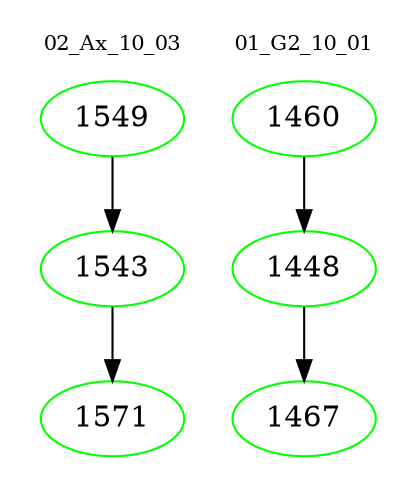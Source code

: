 digraph{
subgraph cluster_0 {
color = white
label = "02_Ax_10_03";
fontsize=10;
T0_1549 [label="1549", color="green"]
T0_1549 -> T0_1543 [color="black"]
T0_1543 [label="1543", color="green"]
T0_1543 -> T0_1571 [color="black"]
T0_1571 [label="1571", color="green"]
}
subgraph cluster_1 {
color = white
label = "01_G2_10_01";
fontsize=10;
T1_1460 [label="1460", color="green"]
T1_1460 -> T1_1448 [color="black"]
T1_1448 [label="1448", color="green"]
T1_1448 -> T1_1467 [color="black"]
T1_1467 [label="1467", color="green"]
}
}
